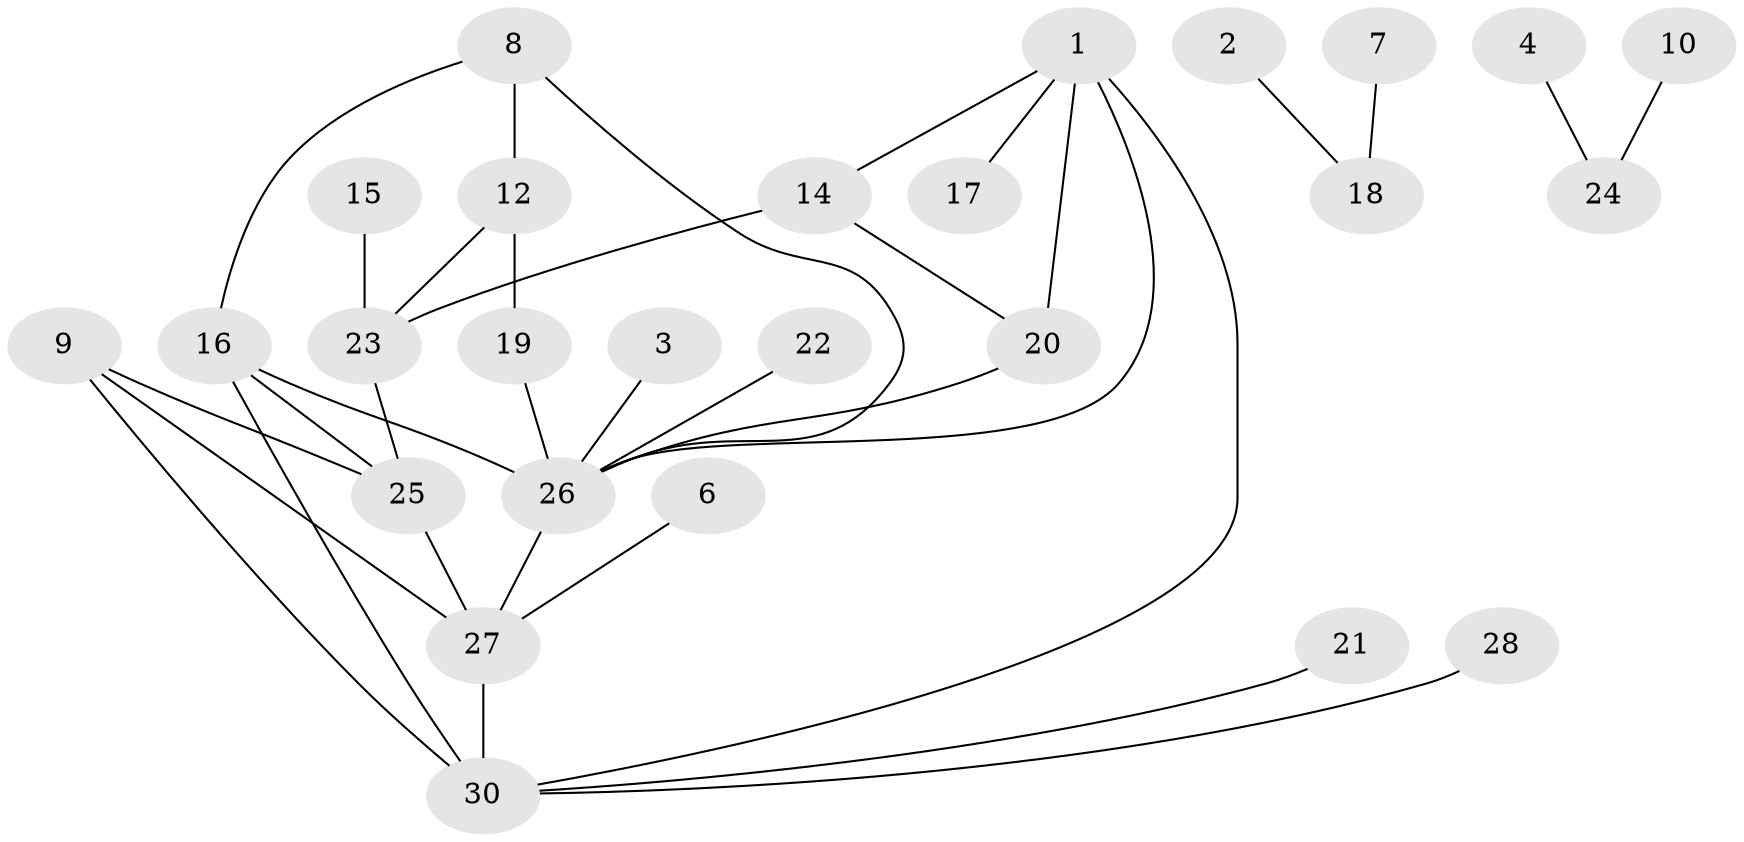 // original degree distribution, {1: 0.3728813559322034, 2: 0.1864406779661017, 5: 0.03389830508474576, 3: 0.1864406779661017, 6: 0.01694915254237288, 0: 0.05084745762711865, 4: 0.1016949152542373, 7: 0.05084745762711865}
// Generated by graph-tools (version 1.1) at 2025/25/03/09/25 03:25:13]
// undirected, 26 vertices, 34 edges
graph export_dot {
graph [start="1"]
  node [color=gray90,style=filled];
  1;
  2;
  3;
  4;
  6;
  7;
  8;
  9;
  10;
  12;
  14;
  15;
  16;
  17;
  18;
  19;
  20;
  21;
  22;
  23;
  24;
  25;
  26;
  27;
  28;
  30;
  1 -- 14 [weight=1.0];
  1 -- 17 [weight=1.0];
  1 -- 20 [weight=2.0];
  1 -- 26 [weight=1.0];
  1 -- 30 [weight=1.0];
  2 -- 18 [weight=1.0];
  3 -- 26 [weight=1.0];
  4 -- 24 [weight=1.0];
  6 -- 27 [weight=2.0];
  7 -- 18 [weight=1.0];
  8 -- 12 [weight=1.0];
  8 -- 16 [weight=1.0];
  8 -- 26 [weight=1.0];
  9 -- 25 [weight=1.0];
  9 -- 27 [weight=1.0];
  9 -- 30 [weight=2.0];
  10 -- 24 [weight=1.0];
  12 -- 19 [weight=1.0];
  12 -- 23 [weight=1.0];
  14 -- 20 [weight=1.0];
  14 -- 23 [weight=1.0];
  15 -- 23 [weight=1.0];
  16 -- 25 [weight=1.0];
  16 -- 26 [weight=1.0];
  16 -- 30 [weight=2.0];
  19 -- 26 [weight=2.0];
  20 -- 26 [weight=1.0];
  21 -- 30 [weight=1.0];
  22 -- 26 [weight=1.0];
  23 -- 25 [weight=1.0];
  25 -- 27 [weight=1.0];
  26 -- 27 [weight=1.0];
  27 -- 30 [weight=2.0];
  28 -- 30 [weight=1.0];
}
